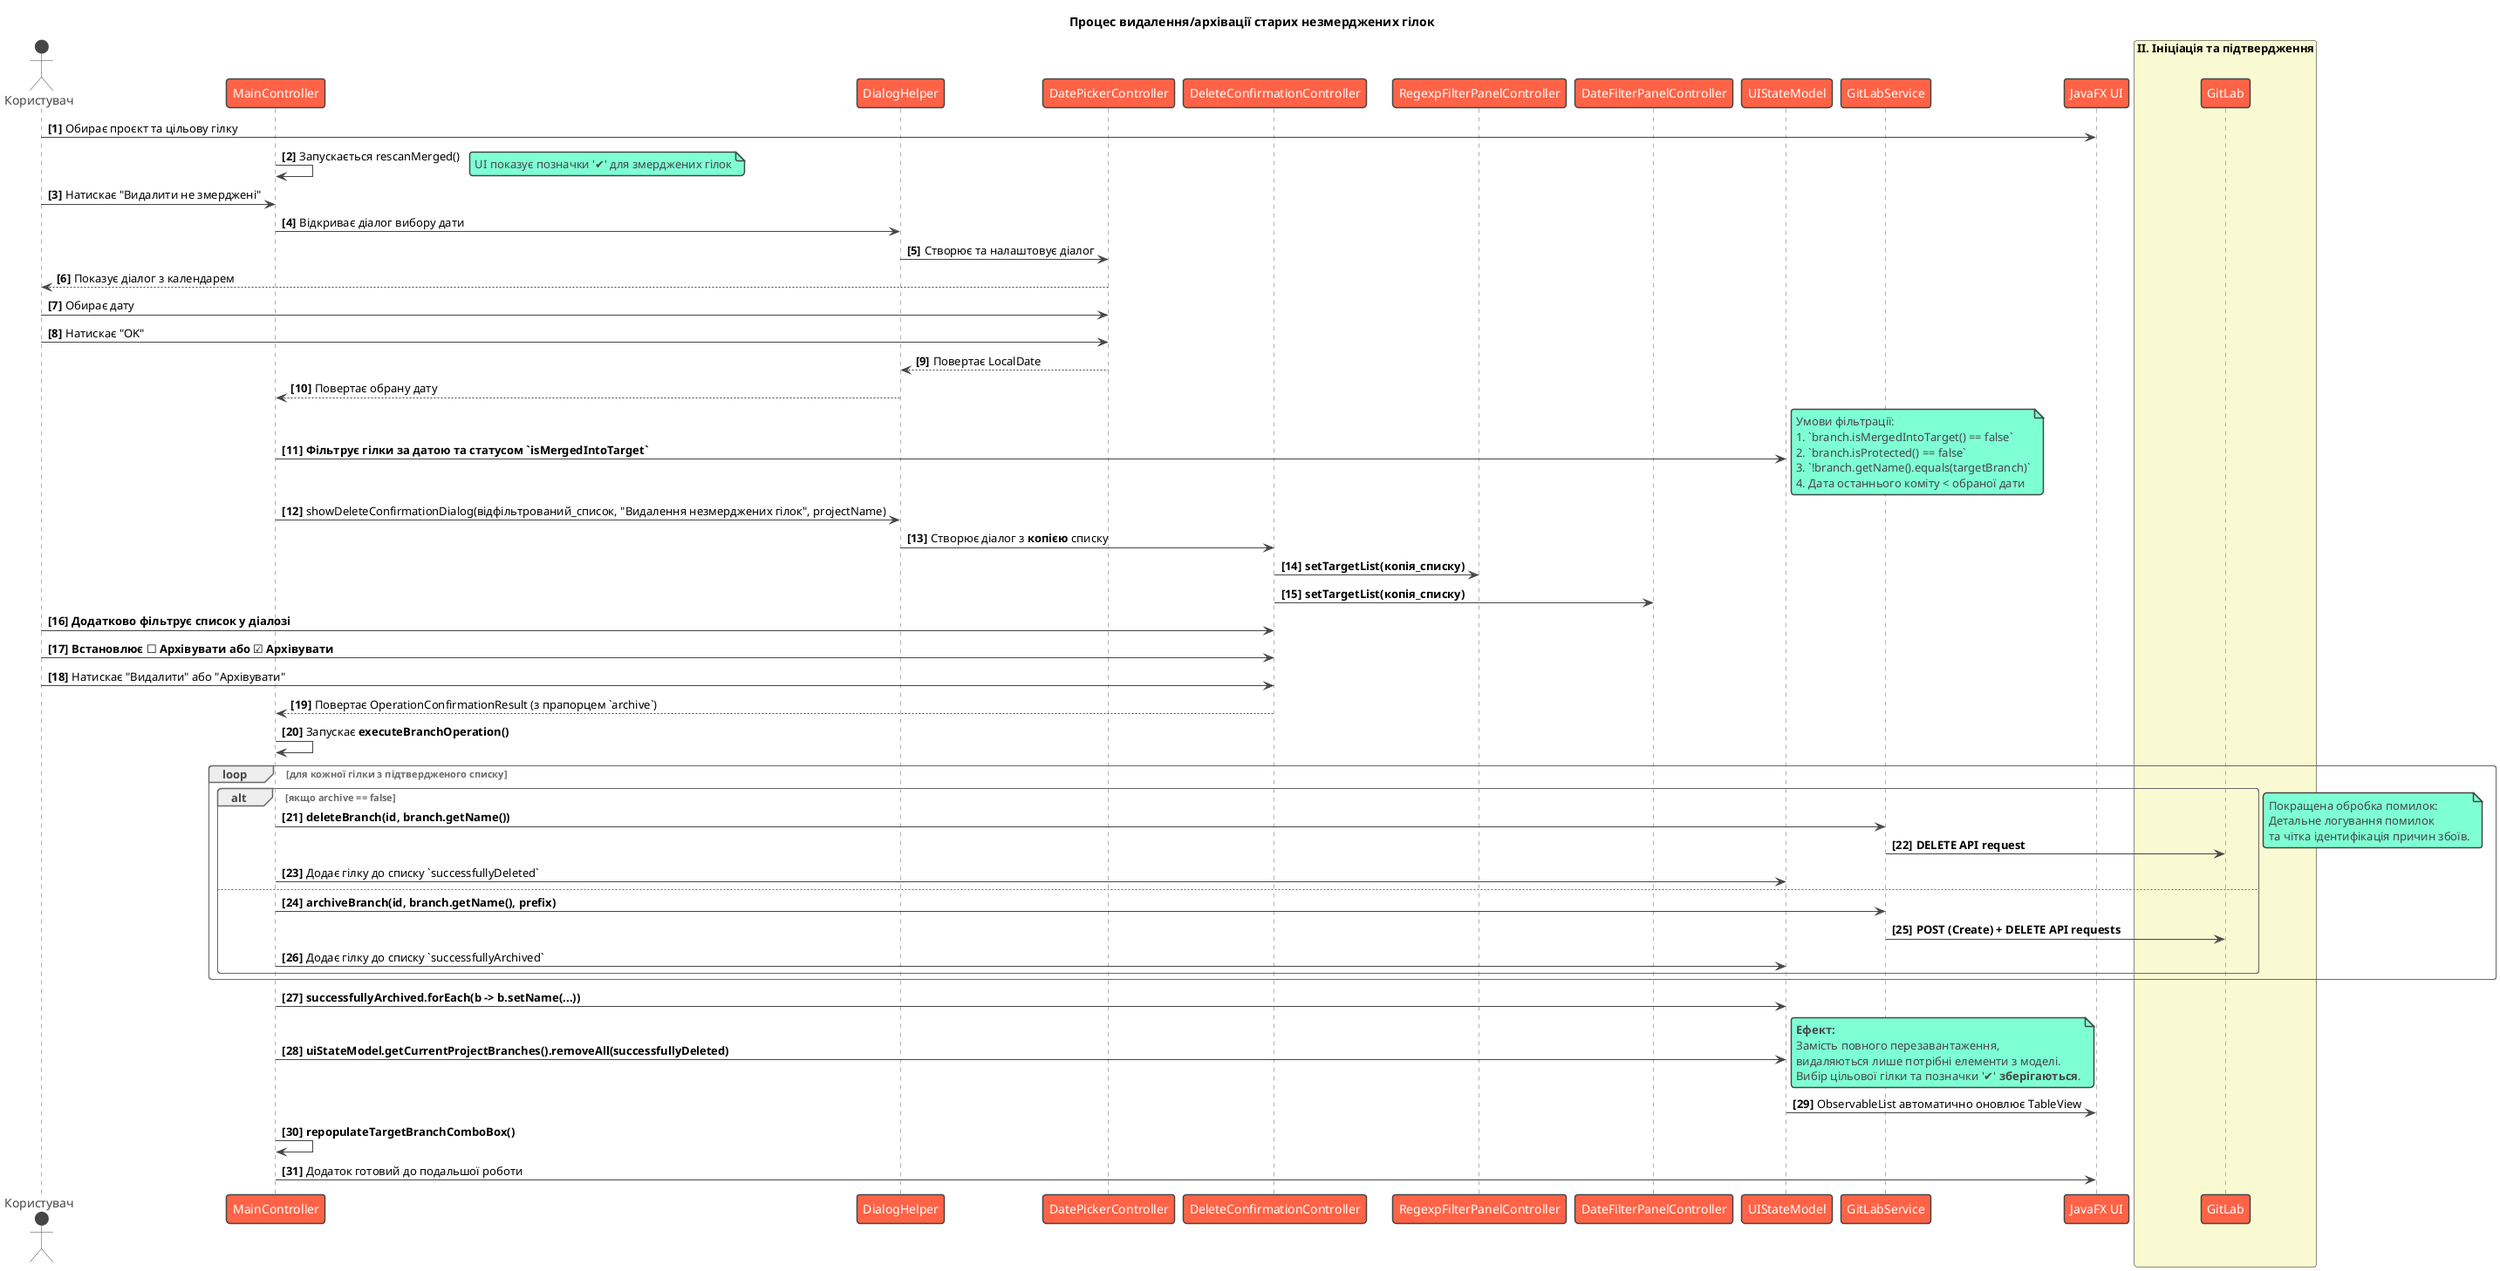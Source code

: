 @startuml
!theme vibrant
title Процес видалення/архівації старих незмерджених гілок

actor Користувач as User
participant "MainController" as Controller
participant "DialogHelper" as Helper
participant "DatePickerController" as DatePicker
participant "DeleteConfirmationController" as Dialog
participant "RegexpFilterPanelController" as RegexpFilter
participant "DateFilterPanelController" as DateFilter
participant "UIStateModel" as Model
participant "GitLabService" as Service
participant "JavaFX UI" as UI

autonumber "<b>[0]"

box "I. Підготовка" #LightCyan
    User -> UI: Обирає проєкт та цільову гілку
    Controller -> Controller: Запускається rescanMerged()
    note right: UI показує позначки '✔' для змерджених гілок
end box

box "II. Ініціація та підтвердження" #LightGoldenRodYellow
    User -> Controller: Натискає "Видалити не змерджені"
    Controller -> Helper: Відкриває діалог вибору дати
    Helper -> DatePicker: Створює та налаштовує діалог
    DatePicker --> User: Показує діалог з календарем
    User -> DatePicker: Обирає дату
    User -> DatePicker: Натискає "OK"
    DatePicker --> Helper: Повертає LocalDate
    Helper --> Controller: Повертає обрану дату

    Controller -> Model: **Фільтрує гілки за датою та статусом `isMergedIntoTarget`**
    note right
        Умови фільтрації:
        1. `branch.isMergedIntoTarget() == false`
        2. `branch.isProtected() == false`
        3. `!branch.getName().equals(targetBranch)`
        4. Дата останнього коміту < обраної дати
    end note

    Controller -> Helper: showDeleteConfirmationDialog(відфільтрований_список, "Видалення незмерджених гілок", projectName)
    Helper -> Dialog: Створює діалог з **копією** списку
    Dialog -> RegexpFilter: **setTargetList(копія_списку)**
    Dialog -> DateFilter: **setTargetList(копія_списку)**

    User -> Dialog: **Додатково фільтрує список у діалозі**
    User -> Dialog: **Встановлює ☐ Архівувати або ☑ Архівувати**
    User -> Dialog: Натискає "Видалити" або "Архівувати"
    Dialog --> Controller: Повертає OperationConfirmationResult (з прапорцем `archive`)

    Controller -> Controller: Запускає **executeBranchOperation()**
    loop для кожної гілки з підтвердженого списку
        alt якщо archive == false
            Controller -> Service: **deleteBranch(id, branch.getName())**
            Service -> GitLab: **DELETE API request**
            Controller -> Model: Додає гілку до списку `successfullyDeleted`
        else
            Controller -> Service: **archiveBranch(id, branch.getName(), prefix)**
            Service -> GitLab: **POST (Create) + DELETE API requests**
            Controller -> Model: Додає гілку до списку `successfullyArchived`
        end
        note right
            Покращена обробка помилок:
            Детальне логування помилок
            та чітка ідентифікація причин збоїв.
        end note
    end
end box

box "III. Елегантне оновлення UI" #LightGreen
    Controller -> Model: **successfullyArchived.forEach(b -> b.setName(...))**
    Controller -> Model: **uiStateModel.getCurrentProjectBranches().removeAll(successfullyDeleted)**
    note right
        **Ефект:**
        Замість повного перезавантаження,
        видаляються лише потрібні елементи з моделі.
        Вибір цільової гілки та позначки '✔' **зберігаються**.
    end note

    Model -> UI: ObservableList автоматично оновлює TableView
    Controller -> Controller: **repopulateTargetBranchComboBox()**

    Controller -> UI: Додаток готовий до подальшої роботи
end box

@enduml
